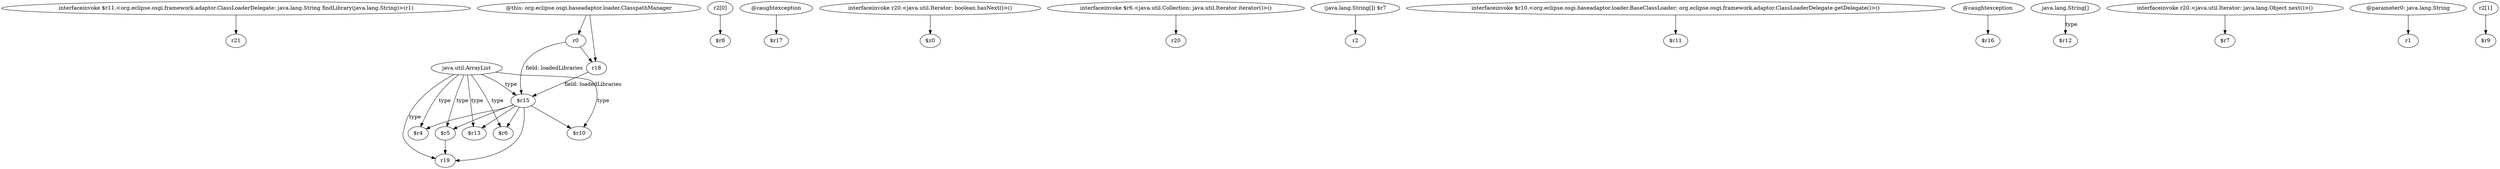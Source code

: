 digraph g {
0[label="interfaceinvoke $r11.<org.eclipse.osgi.framework.adaptor.ClassLoaderDelegate: java.lang.String findLibrary(java.lang.String)>(r1)"]
1[label="r21"]
0->1[label=""]
2[label="r0"]
3[label="r18"]
2->3[label=""]
4[label="java.util.ArrayList"]
5[label="r19"]
4->5[label="type"]
6[label="$r15"]
7[label="$r5"]
6->7[label=""]
7->5[label=""]
4->6[label="type"]
8[label="r2[0]"]
9[label="$r8"]
8->9[label=""]
10[label="$r13"]
6->10[label=""]
3->6[label="field: loadedLibraries"]
6->5[label=""]
11[label="@caughtexception"]
12[label="$r17"]
11->12[label=""]
13[label="interfaceinvoke r20.<java.util.Iterator: boolean hasNext()>()"]
14[label="$z0"]
13->14[label=""]
15[label="$r4"]
6->15[label=""]
16[label="$r6"]
6->16[label=""]
17[label="$r10"]
6->17[label=""]
18[label="interfaceinvoke $r6.<java.util.Collection: java.util.Iterator iterator()>()"]
19[label="r20"]
18->19[label=""]
20[label="(java.lang.String[]) $r7"]
21[label="r2"]
20->21[label=""]
22[label="@this: org.eclipse.osgi.baseadaptor.loader.ClasspathManager"]
22->2[label=""]
23[label="interfaceinvoke $r10.<org.eclipse.osgi.baseadaptor.loader.BaseClassLoader: org.eclipse.osgi.framework.adaptor.ClassLoaderDelegate getDelegate()>()"]
24[label="$r11"]
23->24[label=""]
4->15[label="type"]
25[label="@caughtexception"]
26[label="$r16"]
25->26[label=""]
4->17[label="type"]
27[label="java.lang.String[]"]
28[label="$r12"]
27->28[label="type"]
22->3[label=""]
2->6[label="field: loadedLibraries"]
29[label="interfaceinvoke r20.<java.util.Iterator: java.lang.Object next()>()"]
30[label="$r7"]
29->30[label=""]
31[label="@parameter0: java.lang.String"]
32[label="r1"]
31->32[label=""]
33[label="r2[1]"]
34[label="$r9"]
33->34[label=""]
4->16[label="type"]
4->10[label="type"]
4->7[label="type"]
}